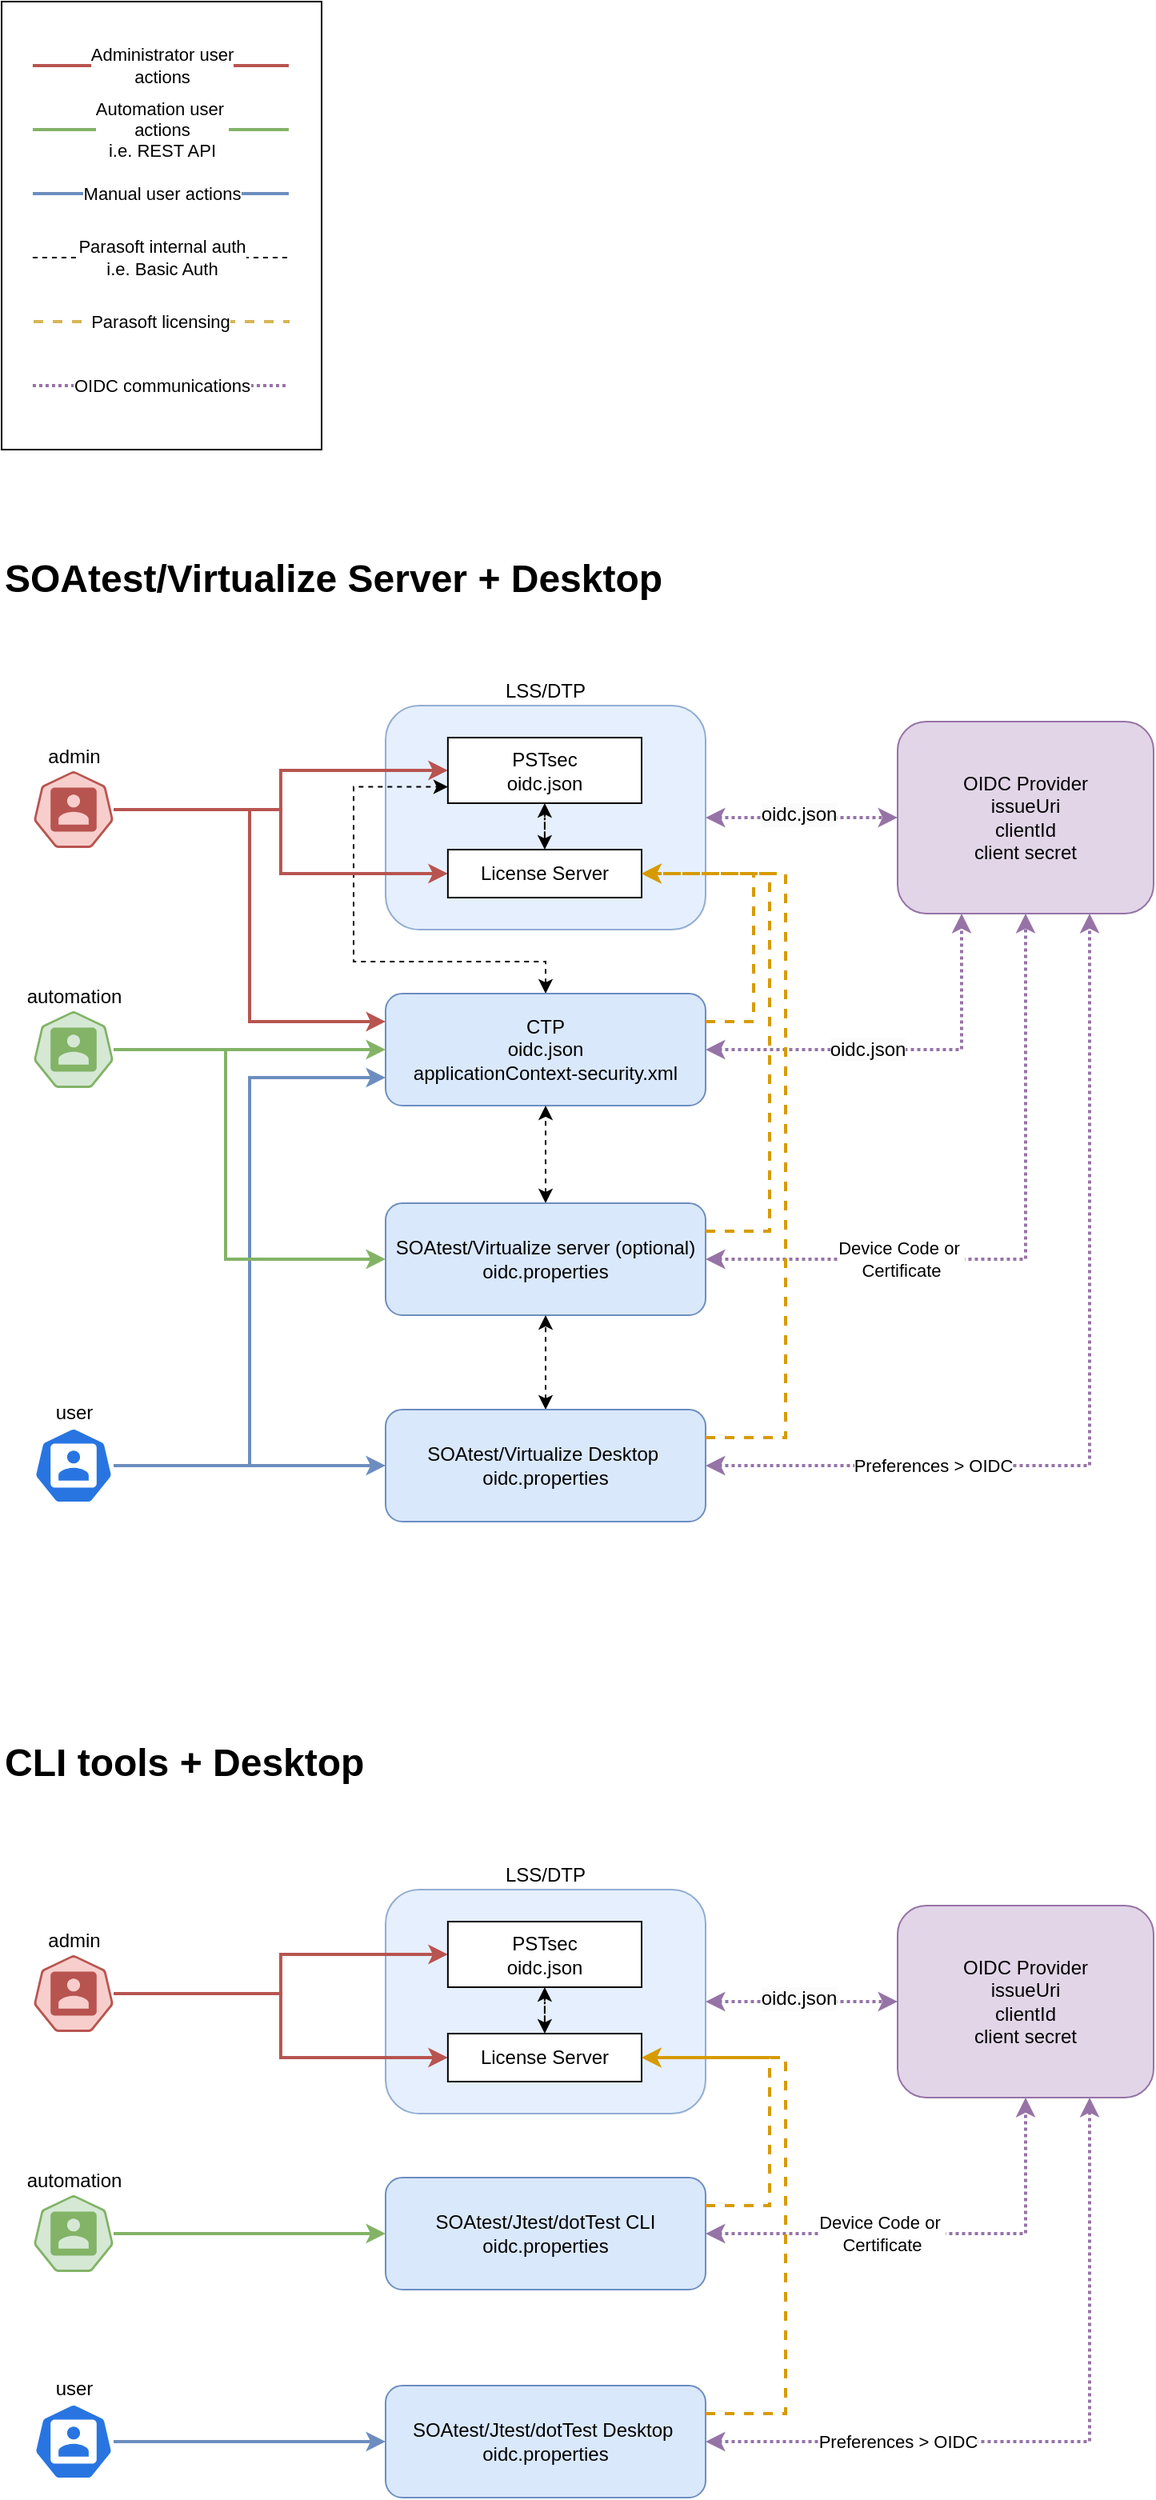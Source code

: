 <mxfile version="25.0.1">
  <diagram name="Page-1" id="zfWgrGRvzGyUHNK5W11o">
    <mxGraphModel dx="1185" dy="1727" grid="1" gridSize="10" guides="1" tooltips="1" connect="1" arrows="1" fold="1" page="1" pageScale="1" pageWidth="850" pageHeight="1100" math="0" shadow="0">
      <root>
        <mxCell id="0" />
        <mxCell id="1" parent="0" />
        <mxCell id="5ql7LLEaY8ut6cnvN6Mg-6" value="LSS/DTP" style="rounded=1;whiteSpace=wrap;html=1;labelPosition=center;verticalLabelPosition=top;align=center;verticalAlign=bottom;opacity=70;fillColor=#dae8fc;strokeColor=#6c8ebf;" parent="1" vertex="1">
          <mxGeometry x="320" y="320" width="200" height="140" as="geometry" />
        </mxCell>
        <mxCell id="sDlZ1h2PksgqAk2rioa3-7" style="edgeStyle=orthogonalEdgeStyle;rounded=0;orthogonalLoop=1;jettySize=auto;html=1;entryX=0;entryY=0.75;entryDx=0;entryDy=0;startArrow=classic;startFill=1;dashed=1;strokeWidth=1;" parent="1" source="5ql7LLEaY8ut6cnvN6Mg-7" target="5ql7LLEaY8ut6cnvN6Mg-5" edge="1">
          <mxGeometry relative="1" as="geometry">
            <Array as="points">
              <mxPoint x="420" y="480" />
              <mxPoint x="300" y="480" />
              <mxPoint x="300" y="371" />
            </Array>
          </mxGeometry>
        </mxCell>
        <mxCell id="sDlZ1h2PksgqAk2rioa3-10" style="edgeStyle=orthogonalEdgeStyle;rounded=0;orthogonalLoop=1;jettySize=auto;html=1;entryX=0.25;entryY=1;entryDx=0;entryDy=0;dashed=1;dashPattern=1 1;startArrow=classic;startFill=1;fillColor=#e1d5e7;strokeColor=#9673a6;strokeWidth=2;" parent="1" source="5ql7LLEaY8ut6cnvN6Mg-7" target="5ql7LLEaY8ut6cnvN6Mg-10" edge="1">
          <mxGeometry relative="1" as="geometry" />
        </mxCell>
        <mxCell id="sDlZ1h2PksgqAk2rioa3-16" value="&lt;span style=&quot;font-size: 12px; text-wrap: wrap; background-color: rgb(251, 251, 251);&quot;&gt;oidc.json&lt;/span&gt;" style="edgeLabel;html=1;align=center;verticalAlign=middle;resizable=0;points=[];" parent="sDlZ1h2PksgqAk2rioa3-10" vertex="1" connectable="0">
          <mxGeometry x="-0.178" relative="1" as="geometry">
            <mxPoint as="offset" />
          </mxGeometry>
        </mxCell>
        <mxCell id="5ql7LLEaY8ut6cnvN6Mg-7" value="CTP&lt;div&gt;&lt;div&gt;oidc.json&lt;/div&gt;&lt;div&gt;applicationContext-security.xml&lt;/div&gt;&lt;/div&gt;" style="rounded=1;whiteSpace=wrap;html=1;fillColor=#dae8fc;strokeColor=#6c8ebf;" parent="1" vertex="1">
          <mxGeometry x="320" y="500" width="200" height="70" as="geometry" />
        </mxCell>
        <mxCell id="sDlZ1h2PksgqAk2rioa3-9" style="edgeStyle=orthogonalEdgeStyle;rounded=0;orthogonalLoop=1;jettySize=auto;html=1;entryX=0.5;entryY=1;entryDx=0;entryDy=0;dashed=1;dashPattern=1 1;startArrow=classic;startFill=1;fillColor=#e1d5e7;strokeColor=#9673a6;strokeWidth=2;" parent="1" source="5ql7LLEaY8ut6cnvN6Mg-9" target="5ql7LLEaY8ut6cnvN6Mg-10" edge="1">
          <mxGeometry relative="1" as="geometry" />
        </mxCell>
        <mxCell id="sDlZ1h2PksgqAk2rioa3-15" value="Device Code or&amp;nbsp;&lt;div&gt;Certificate&lt;/div&gt;" style="edgeLabel;html=1;align=center;verticalAlign=middle;resizable=0;points=[];" parent="sDlZ1h2PksgqAk2rioa3-9" vertex="1" connectable="0">
          <mxGeometry x="-0.237" y="-2" relative="1" as="geometry">
            <mxPoint x="-37" y="-2" as="offset" />
          </mxGeometry>
        </mxCell>
        <mxCell id="sDlZ1h2PksgqAk2rioa3-11" style="edgeStyle=orthogonalEdgeStyle;rounded=0;orthogonalLoop=1;jettySize=auto;html=1;entryX=0.5;entryY=1;entryDx=0;entryDy=0;startArrow=classic;startFill=1;dashed=1;strokeWidth=1;" parent="1" source="5ql7LLEaY8ut6cnvN6Mg-9" target="5ql7LLEaY8ut6cnvN6Mg-7" edge="1">
          <mxGeometry relative="1" as="geometry" />
        </mxCell>
        <mxCell id="5ql7LLEaY8ut6cnvN6Mg-9" value="SOAtest/Virtualize server (optional)&lt;div&gt;&lt;div&gt;&lt;div&gt;oidc.properties&lt;/div&gt;&lt;/div&gt;&lt;/div&gt;" style="rounded=1;whiteSpace=wrap;html=1;fillColor=#dae8fc;strokeColor=#6c8ebf;" parent="1" vertex="1">
          <mxGeometry x="320" y="631" width="200" height="70" as="geometry" />
        </mxCell>
        <mxCell id="5ql7LLEaY8ut6cnvN6Mg-10" value="OIDC Provider&lt;div&gt;issueUri&lt;br&gt;&lt;div&gt;clientId&lt;/div&gt;&lt;div&gt;client secret&lt;/div&gt;&lt;/div&gt;" style="rounded=1;whiteSpace=wrap;html=1;fillColor=#e1d5e7;strokeColor=#9673a6;" parent="1" vertex="1">
          <mxGeometry x="640" y="330" width="160" height="120" as="geometry" />
        </mxCell>
        <mxCell id="sDlZ1h2PksgqAk2rioa3-12" style="edgeStyle=orthogonalEdgeStyle;rounded=0;orthogonalLoop=1;jettySize=auto;html=1;entryX=0;entryY=0.75;entryDx=0;entryDy=0;fillColor=#dae8fc;strokeColor=#6c8ebf;strokeWidth=2;" parent="1" source="5ql7LLEaY8ut6cnvN6Mg-13" target="5ql7LLEaY8ut6cnvN6Mg-7" edge="1">
          <mxGeometry relative="1" as="geometry" />
        </mxCell>
        <mxCell id="5ql7LLEaY8ut6cnvN6Mg-13" value="user" style="aspect=fixed;sketch=0;html=1;dashed=0;whitespace=wrap;fillColor=#2875E2;strokeColor=#ffffff;points=[[0.005,0.63,0],[0.1,0.2,0],[0.9,0.2,0],[0.5,0,0],[0.995,0.63,0],[0.72,0.99,0],[0.5,1,0],[0.28,0.99,0]];shape=mxgraph.kubernetes.icon2;prIcon=user;labelPosition=center;verticalLabelPosition=top;align=center;verticalAlign=bottom;" parent="1" vertex="1">
          <mxGeometry x="100" y="771" width="50" height="48" as="geometry" />
        </mxCell>
        <mxCell id="sDlZ1h2PksgqAk2rioa3-1" style="edgeStyle=orthogonalEdgeStyle;rounded=0;orthogonalLoop=1;jettySize=auto;html=1;entryX=0;entryY=0.5;entryDx=0;entryDy=0;fillColor=#f8cecc;strokeColor=#b85450;strokeWidth=2;" parent="1" source="5ql7LLEaY8ut6cnvN6Mg-17" target="5ql7LLEaY8ut6cnvN6Mg-5" edge="1">
          <mxGeometry relative="1" as="geometry" />
        </mxCell>
        <mxCell id="sDlZ1h2PksgqAk2rioa3-5" style="edgeStyle=orthogonalEdgeStyle;rounded=0;orthogonalLoop=1;jettySize=auto;html=1;entryX=0;entryY=0.5;entryDx=0;entryDy=0;fillColor=#f8cecc;strokeColor=#b85450;strokeWidth=2;" parent="1" source="5ql7LLEaY8ut6cnvN6Mg-17" target="5ql7LLEaY8ut6cnvN6Mg-4" edge="1">
          <mxGeometry relative="1" as="geometry" />
        </mxCell>
        <mxCell id="sDlZ1h2PksgqAk2rioa3-13" style="edgeStyle=orthogonalEdgeStyle;rounded=0;orthogonalLoop=1;jettySize=auto;html=1;entryX=0;entryY=0.25;entryDx=0;entryDy=0;fillColor=#f8cecc;strokeColor=#b85450;strokeWidth=2;" parent="1" source="5ql7LLEaY8ut6cnvN6Mg-17" target="5ql7LLEaY8ut6cnvN6Mg-7" edge="1">
          <mxGeometry relative="1" as="geometry" />
        </mxCell>
        <mxCell id="5ql7LLEaY8ut6cnvN6Mg-17" value="admin" style="aspect=fixed;sketch=0;html=1;dashed=0;whitespace=wrap;fillColor=#f8cecc;strokeColor=#b85450;points=[[0.005,0.63,0],[0.1,0.2,0],[0.9,0.2,0],[0.5,0,0],[0.995,0.63,0],[0.72,0.99,0],[0.5,1,0],[0.28,0.99,0]];shape=mxgraph.kubernetes.icon2;prIcon=user;labelPosition=center;verticalLabelPosition=top;align=center;verticalAlign=bottom;" parent="1" vertex="1">
          <mxGeometry x="100" y="361" width="50" height="48" as="geometry" />
        </mxCell>
        <mxCell id="sDlZ1h2PksgqAk2rioa3-4" style="edgeStyle=orthogonalEdgeStyle;rounded=0;orthogonalLoop=1;jettySize=auto;html=1;fillColor=#fff2cc;strokeColor=#000000;dashed=1;startArrow=classic;startFill=1;" parent="1" source="5ql7LLEaY8ut6cnvN6Mg-4" target="5ql7LLEaY8ut6cnvN6Mg-5" edge="1">
          <mxGeometry relative="1" as="geometry" />
        </mxCell>
        <mxCell id="sDlZ1h2PksgqAk2rioa3-14" style="edgeStyle=orthogonalEdgeStyle;rounded=0;orthogonalLoop=1;jettySize=auto;html=1;entryX=0;entryY=0.5;entryDx=0;entryDy=0;dashed=1;dashPattern=1 1;startArrow=classic;startFill=1;exitX=1;exitY=0.5;exitDx=0;exitDy=0;fillColor=#e1d5e7;strokeColor=#9673a6;strokeWidth=2;" parent="1" source="5ql7LLEaY8ut6cnvN6Mg-6" target="5ql7LLEaY8ut6cnvN6Mg-10" edge="1">
          <mxGeometry relative="1" as="geometry" />
        </mxCell>
        <mxCell id="sDlZ1h2PksgqAk2rioa3-18" value="&lt;div style=&quot;font-size: 12px; text-wrap: wrap; background-color: rgb(251, 251, 251);&quot;&gt;oidc.json&lt;/div&gt;" style="edgeLabel;html=1;align=center;verticalAlign=middle;resizable=0;points=[];" parent="sDlZ1h2PksgqAk2rioa3-14" vertex="1" connectable="0">
          <mxGeometry x="-0.035" y="2" relative="1" as="geometry">
            <mxPoint as="offset" />
          </mxGeometry>
        </mxCell>
        <mxCell id="5ql7LLEaY8ut6cnvN6Mg-4" value="License Server" style="rounded=0;whiteSpace=wrap;html=1;" parent="1" vertex="1">
          <mxGeometry x="358.93" y="410" width="121.07" height="30" as="geometry" />
        </mxCell>
        <mxCell id="5ql7LLEaY8ut6cnvN6Mg-5" value="PSTsec&lt;div&gt;oidc.json&lt;/div&gt;" style="rounded=0;whiteSpace=wrap;html=1;" parent="1" vertex="1">
          <mxGeometry x="358.93" y="340" width="121.07" height="41" as="geometry" />
        </mxCell>
        <mxCell id="sDlZ1h2PksgqAk2rioa3-3" style="edgeStyle=orthogonalEdgeStyle;rounded=0;orthogonalLoop=1;jettySize=auto;html=1;entryX=0;entryY=0.5;entryDx=0;entryDy=0;fillColor=#dae8fc;strokeColor=#6c8ebf;strokeWidth=2;" parent="1" source="5ql7LLEaY8ut6cnvN6Mg-13" target="3Ru9GvfBmVZhPDts_vJh-1" edge="1">
          <mxGeometry relative="1" as="geometry">
            <Array as="points" />
          </mxGeometry>
        </mxCell>
        <mxCell id="sDlZ1h2PksgqAk2rioa3-8" style="edgeStyle=orthogonalEdgeStyle;rounded=0;orthogonalLoop=1;jettySize=auto;html=1;fillColor=#ffe6cc;strokeColor=#d79b00;strokeWidth=2;dashed=1;exitX=1;exitY=0.25;exitDx=0;exitDy=0;entryX=1;entryY=0.5;entryDx=0;entryDy=0;" parent="1" source="5ql7LLEaY8ut6cnvN6Mg-7" target="5ql7LLEaY8ut6cnvN6Mg-4" edge="1">
          <mxGeometry relative="1" as="geometry">
            <mxPoint x="450" y="500" as="sourcePoint" />
            <mxPoint x="450" y="440" as="targetPoint" />
            <Array as="points">
              <mxPoint x="550" y="518" />
              <mxPoint x="550" y="425" />
            </Array>
          </mxGeometry>
        </mxCell>
        <mxCell id="sDlZ1h2PksgqAk2rioa3-21" style="edgeStyle=orthogonalEdgeStyle;rounded=0;orthogonalLoop=1;jettySize=auto;html=1;entryX=0;entryY=0.5;entryDx=0;entryDy=0;fillColor=#d5e8d4;strokeColor=#82b366;strokeWidth=2;" parent="1" source="sDlZ1h2PksgqAk2rioa3-19" target="5ql7LLEaY8ut6cnvN6Mg-7" edge="1">
          <mxGeometry relative="1" as="geometry" />
        </mxCell>
        <mxCell id="sDlZ1h2PksgqAk2rioa3-22" style="edgeStyle=orthogonalEdgeStyle;rounded=0;orthogonalLoop=1;jettySize=auto;html=1;entryX=0;entryY=0.5;entryDx=0;entryDy=0;fillColor=#d5e8d4;strokeColor=#82b366;strokeWidth=2;" parent="1" source="sDlZ1h2PksgqAk2rioa3-19" target="5ql7LLEaY8ut6cnvN6Mg-9" edge="1">
          <mxGeometry relative="1" as="geometry">
            <Array as="points">
              <mxPoint x="220" y="535" />
              <mxPoint x="220" y="666" />
            </Array>
          </mxGeometry>
        </mxCell>
        <mxCell id="sDlZ1h2PksgqAk2rioa3-19" value="automation" style="aspect=fixed;sketch=0;html=1;dashed=0;whitespace=wrap;fillColor=#d5e8d4;strokeColor=#82b366;points=[[0.005,0.63,0],[0.1,0.2,0],[0.9,0.2,0],[0.5,0,0],[0.995,0.63,0],[0.72,0.99,0],[0.5,1,0],[0.28,0.99,0]];shape=mxgraph.kubernetes.icon2;prIcon=user;labelPosition=center;verticalLabelPosition=top;align=center;verticalAlign=bottom;" parent="1" vertex="1">
          <mxGeometry x="100" y="511" width="50" height="48" as="geometry" />
        </mxCell>
        <mxCell id="3Ru9GvfBmVZhPDts_vJh-2" style="edgeStyle=orthogonalEdgeStyle;rounded=0;orthogonalLoop=1;jettySize=auto;html=1;entryX=0.5;entryY=1;entryDx=0;entryDy=0;dashed=1;startArrow=classic;startFill=1;strokeWidth=1;" parent="1" source="3Ru9GvfBmVZhPDts_vJh-1" target="5ql7LLEaY8ut6cnvN6Mg-9" edge="1">
          <mxGeometry relative="1" as="geometry" />
        </mxCell>
        <mxCell id="3Ru9GvfBmVZhPDts_vJh-3" style="edgeStyle=orthogonalEdgeStyle;rounded=0;orthogonalLoop=1;jettySize=auto;html=1;entryX=0.75;entryY=1;entryDx=0;entryDy=0;dashed=1;dashPattern=1 1;fillColor=#e1d5e7;strokeColor=#9673a6;strokeWidth=2;startArrow=classic;startFill=1;" parent="1" source="3Ru9GvfBmVZhPDts_vJh-1" target="5ql7LLEaY8ut6cnvN6Mg-10" edge="1">
          <mxGeometry relative="1" as="geometry" />
        </mxCell>
        <mxCell id="3Ru9GvfBmVZhPDts_vJh-4" value="Preferences &amp;gt; OIDC" style="edgeLabel;html=1;align=center;verticalAlign=middle;resizable=0;points=[];" parent="3Ru9GvfBmVZhPDts_vJh-3" vertex="1" connectable="0">
          <mxGeometry x="-0.388" y="-1" relative="1" as="geometry">
            <mxPoint x="-37" y="-1" as="offset" />
          </mxGeometry>
        </mxCell>
        <mxCell id="3Ru9GvfBmVZhPDts_vJh-1" value="SOAtest/Virtualize Desktop&amp;nbsp;&lt;div&gt;&lt;div&gt;oidc.properties&lt;/div&gt;&lt;/div&gt;" style="rounded=1;whiteSpace=wrap;html=1;fillColor=#dae8fc;strokeColor=#6c8ebf;" parent="1" vertex="1">
          <mxGeometry x="320" y="760" width="200" height="70" as="geometry" />
        </mxCell>
        <mxCell id="3Ru9GvfBmVZhPDts_vJh-6" style="edgeStyle=orthogonalEdgeStyle;rounded=0;orthogonalLoop=1;jettySize=auto;html=1;fillColor=#ffe6cc;strokeColor=#d79b00;strokeWidth=2;dashed=1;entryX=1;entryY=0.5;entryDx=0;entryDy=0;exitX=1;exitY=0.25;exitDx=0;exitDy=0;" parent="1" source="5ql7LLEaY8ut6cnvN6Mg-9" target="5ql7LLEaY8ut6cnvN6Mg-4" edge="1">
          <mxGeometry relative="1" as="geometry">
            <mxPoint x="470" y="520" as="sourcePoint" />
            <mxPoint x="470" y="460" as="targetPoint" />
            <Array as="points">
              <mxPoint x="560" y="649" />
              <mxPoint x="560" y="425" />
            </Array>
          </mxGeometry>
        </mxCell>
        <mxCell id="3Ru9GvfBmVZhPDts_vJh-7" style="edgeStyle=orthogonalEdgeStyle;rounded=0;orthogonalLoop=1;jettySize=auto;html=1;fillColor=#ffe6cc;strokeColor=#d79b00;strokeWidth=2;dashed=1;entryX=1;entryY=0.5;entryDx=0;entryDy=0;exitX=1;exitY=0.25;exitDx=0;exitDy=0;" parent="1" source="3Ru9GvfBmVZhPDts_vJh-1" target="5ql7LLEaY8ut6cnvN6Mg-4" edge="1">
          <mxGeometry relative="1" as="geometry">
            <mxPoint x="530" y="659" as="sourcePoint" />
            <mxPoint x="490" y="435" as="targetPoint" />
            <Array as="points">
              <mxPoint x="570" y="778" />
              <mxPoint x="570" y="425" />
            </Array>
          </mxGeometry>
        </mxCell>
        <mxCell id="3Ru9GvfBmVZhPDts_vJh-17" value="" style="group" parent="1" vertex="1" connectable="0">
          <mxGeometry x="80" y="-120" width="200" height="280" as="geometry" />
        </mxCell>
        <mxCell id="3Ru9GvfBmVZhPDts_vJh-12" value="" style="rounded=0;whiteSpace=wrap;html=1;" parent="3Ru9GvfBmVZhPDts_vJh-17" vertex="1">
          <mxGeometry width="200" height="280" as="geometry" />
        </mxCell>
        <mxCell id="sDlZ1h2PksgqAk2rioa3-23" value="" style="endArrow=none;html=1;rounded=0;strokeWidth=2;fillColor=#f8cecc;strokeColor=#b85450;" parent="3Ru9GvfBmVZhPDts_vJh-17" edge="1">
          <mxGeometry width="50" height="50" relative="1" as="geometry">
            <mxPoint x="19.47" y="40" as="sourcePoint" />
            <mxPoint x="179.47" y="40" as="targetPoint" />
          </mxGeometry>
        </mxCell>
        <mxCell id="sDlZ1h2PksgqAk2rioa3-26" value="Administrator user&lt;div&gt;actions&lt;/div&gt;" style="edgeLabel;html=1;align=center;verticalAlign=middle;resizable=0;points=[];" parent="sDlZ1h2PksgqAk2rioa3-23" vertex="1" connectable="0">
          <mxGeometry y="-2" relative="1" as="geometry">
            <mxPoint y="-2" as="offset" />
          </mxGeometry>
        </mxCell>
        <mxCell id="sDlZ1h2PksgqAk2rioa3-27" value="" style="endArrow=none;html=1;rounded=0;strokeWidth=2;fillColor=#d5e8d4;strokeColor=#82b366;" parent="3Ru9GvfBmVZhPDts_vJh-17" edge="1">
          <mxGeometry width="50" height="50" relative="1" as="geometry">
            <mxPoint x="19.47" y="80" as="sourcePoint" />
            <mxPoint x="179.47" y="80" as="targetPoint" />
          </mxGeometry>
        </mxCell>
        <mxCell id="sDlZ1h2PksgqAk2rioa3-28" value="Automation user&amp;nbsp;&lt;div&gt;actions&lt;/div&gt;&lt;div&gt;i.e. REST API&lt;/div&gt;" style="edgeLabel;html=1;align=center;verticalAlign=middle;resizable=0;points=[];" parent="sDlZ1h2PksgqAk2rioa3-27" vertex="1" connectable="0">
          <mxGeometry y="-2" relative="1" as="geometry">
            <mxPoint y="-2" as="offset" />
          </mxGeometry>
        </mxCell>
        <mxCell id="sDlZ1h2PksgqAk2rioa3-29" value="" style="endArrow=none;html=1;rounded=0;strokeWidth=2;fillColor=#dae8fc;strokeColor=#6c8ebf;" parent="3Ru9GvfBmVZhPDts_vJh-17" edge="1">
          <mxGeometry width="50" height="50" relative="1" as="geometry">
            <mxPoint x="19.47" y="120" as="sourcePoint" />
            <mxPoint x="179.47" y="120" as="targetPoint" />
          </mxGeometry>
        </mxCell>
        <mxCell id="sDlZ1h2PksgqAk2rioa3-30" value="Manual user actions" style="edgeLabel;html=1;align=center;verticalAlign=middle;resizable=0;points=[];" parent="sDlZ1h2PksgqAk2rioa3-29" vertex="1" connectable="0">
          <mxGeometry y="-2" relative="1" as="geometry">
            <mxPoint y="-2" as="offset" />
          </mxGeometry>
        </mxCell>
        <mxCell id="sDlZ1h2PksgqAk2rioa3-32" value="" style="endArrow=none;html=1;rounded=0;dashed=1;" parent="3Ru9GvfBmVZhPDts_vJh-17" edge="1">
          <mxGeometry width="50" height="50" relative="1" as="geometry">
            <mxPoint x="19.47" y="160" as="sourcePoint" />
            <mxPoint x="179.47" y="160" as="targetPoint" />
          </mxGeometry>
        </mxCell>
        <mxCell id="sDlZ1h2PksgqAk2rioa3-33" value="Parasoft internal auth&lt;div&gt;i.e. Basic Auth&lt;/div&gt;" style="edgeLabel;html=1;align=center;verticalAlign=middle;resizable=0;points=[];" parent="sDlZ1h2PksgqAk2rioa3-32" vertex="1" connectable="0">
          <mxGeometry y="-2" relative="1" as="geometry">
            <mxPoint y="-2" as="offset" />
          </mxGeometry>
        </mxCell>
        <mxCell id="sDlZ1h2PksgqAk2rioa3-34" value="" style="endArrow=none;html=1;rounded=0;dashed=1;dashPattern=1 1;fillColor=#e1d5e7;strokeColor=#9673a6;strokeWidth=2;" parent="3Ru9GvfBmVZhPDts_vJh-17" edge="1">
          <mxGeometry width="50" height="50" relative="1" as="geometry">
            <mxPoint x="19.47" y="240" as="sourcePoint" />
            <mxPoint x="179.47" y="240" as="targetPoint" />
          </mxGeometry>
        </mxCell>
        <mxCell id="sDlZ1h2PksgqAk2rioa3-35" value="OIDC communications" style="edgeLabel;html=1;align=center;verticalAlign=middle;resizable=0;points=[];" parent="sDlZ1h2PksgqAk2rioa3-34" vertex="1" connectable="0">
          <mxGeometry y="-2" relative="1" as="geometry">
            <mxPoint y="-2" as="offset" />
          </mxGeometry>
        </mxCell>
        <mxCell id="3Ru9GvfBmVZhPDts_vJh-9" value="" style="endArrow=none;dashed=1;html=1;rounded=0;fillColor=#fff2cc;strokeColor=#D6B656;strokeWidth=2;" parent="3Ru9GvfBmVZhPDts_vJh-17" edge="1">
          <mxGeometry width="50" height="50" relative="1" as="geometry">
            <mxPoint x="20" y="200" as="sourcePoint" />
            <mxPoint x="180" y="200" as="targetPoint" />
          </mxGeometry>
        </mxCell>
        <mxCell id="3Ru9GvfBmVZhPDts_vJh-11" value="Parasoft licensing" style="edgeLabel;html=1;align=center;verticalAlign=middle;resizable=0;points=[];" parent="3Ru9GvfBmVZhPDts_vJh-9" vertex="1" connectable="0">
          <mxGeometry x="-0.013" relative="1" as="geometry">
            <mxPoint as="offset" />
          </mxGeometry>
        </mxCell>
        <mxCell id="fieT1PQ-ukPKoaHenzCO-1" value="LSS/DTP" style="rounded=1;whiteSpace=wrap;html=1;labelPosition=center;verticalLabelPosition=top;align=center;verticalAlign=bottom;opacity=70;fillColor=#dae8fc;strokeColor=#6c8ebf;" parent="1" vertex="1">
          <mxGeometry x="320" y="1060" width="200" height="140" as="geometry" />
        </mxCell>
        <mxCell id="fieT1PQ-ukPKoaHenzCO-6" style="edgeStyle=orthogonalEdgeStyle;rounded=0;orthogonalLoop=1;jettySize=auto;html=1;entryX=0.5;entryY=1;entryDx=0;entryDy=0;dashed=1;dashPattern=1 1;startArrow=classic;startFill=1;fillColor=#e1d5e7;strokeColor=#9673a6;strokeWidth=2;" parent="1" source="fieT1PQ-ukPKoaHenzCO-9" target="fieT1PQ-ukPKoaHenzCO-10" edge="1">
          <mxGeometry relative="1" as="geometry" />
        </mxCell>
        <mxCell id="fieT1PQ-ukPKoaHenzCO-7" value="Device Code or&amp;nbsp;&lt;div&gt;Certificate&lt;/div&gt;" style="edgeLabel;html=1;align=center;verticalAlign=middle;resizable=0;points=[];" parent="fieT1PQ-ukPKoaHenzCO-6" vertex="1" connectable="0">
          <mxGeometry x="-0.237" y="-2" relative="1" as="geometry">
            <mxPoint x="1" y="-2" as="offset" />
          </mxGeometry>
        </mxCell>
        <mxCell id="fieT1PQ-ukPKoaHenzCO-9" value="&lt;div&gt;SOAtest/Jtest/dotTest CLI&lt;br&gt;&lt;div&gt;&lt;div&gt;oidc.properties&lt;/div&gt;&lt;/div&gt;&lt;/div&gt;" style="rounded=1;whiteSpace=wrap;html=1;fillColor=#dae8fc;strokeColor=#6c8ebf;" parent="1" vertex="1">
          <mxGeometry x="320" y="1240" width="200" height="70" as="geometry" />
        </mxCell>
        <mxCell id="fieT1PQ-ukPKoaHenzCO-10" value="OIDC Provider&lt;div&gt;issueUri&lt;br&gt;&lt;div&gt;clientId&lt;/div&gt;&lt;div&gt;client secret&lt;/div&gt;&lt;/div&gt;" style="rounded=1;whiteSpace=wrap;html=1;fillColor=#e1d5e7;strokeColor=#9673a6;" parent="1" vertex="1">
          <mxGeometry x="640" y="1070" width="160" height="120" as="geometry" />
        </mxCell>
        <mxCell id="fieT1PQ-ukPKoaHenzCO-12" value="user" style="aspect=fixed;sketch=0;html=1;dashed=0;whitespace=wrap;fillColor=#2875E2;strokeColor=#ffffff;points=[[0.005,0.63,0],[0.1,0.2,0],[0.9,0.2,0],[0.5,0,0],[0.995,0.63,0],[0.72,0.99,0],[0.5,1,0],[0.28,0.99,0]];shape=mxgraph.kubernetes.icon2;prIcon=user;labelPosition=center;verticalLabelPosition=top;align=center;verticalAlign=bottom;" parent="1" vertex="1">
          <mxGeometry x="100" y="1381" width="50" height="48" as="geometry" />
        </mxCell>
        <mxCell id="fieT1PQ-ukPKoaHenzCO-13" style="edgeStyle=orthogonalEdgeStyle;rounded=0;orthogonalLoop=1;jettySize=auto;html=1;entryX=0;entryY=0.5;entryDx=0;entryDy=0;fillColor=#f8cecc;strokeColor=#b85450;strokeWidth=2;" parent="1" source="fieT1PQ-ukPKoaHenzCO-16" target="fieT1PQ-ukPKoaHenzCO-21" edge="1">
          <mxGeometry relative="1" as="geometry" />
        </mxCell>
        <mxCell id="fieT1PQ-ukPKoaHenzCO-14" style="edgeStyle=orthogonalEdgeStyle;rounded=0;orthogonalLoop=1;jettySize=auto;html=1;entryX=0;entryY=0.5;entryDx=0;entryDy=0;fillColor=#f8cecc;strokeColor=#b85450;strokeWidth=2;" parent="1" source="fieT1PQ-ukPKoaHenzCO-16" target="fieT1PQ-ukPKoaHenzCO-20" edge="1">
          <mxGeometry relative="1" as="geometry" />
        </mxCell>
        <mxCell id="fieT1PQ-ukPKoaHenzCO-16" value="admin" style="aspect=fixed;sketch=0;html=1;dashed=0;whitespace=wrap;fillColor=#f8cecc;strokeColor=#b85450;points=[[0.005,0.63,0],[0.1,0.2,0],[0.9,0.2,0],[0.5,0,0],[0.995,0.63,0],[0.72,0.99,0],[0.5,1,0],[0.28,0.99,0]];shape=mxgraph.kubernetes.icon2;prIcon=user;labelPosition=center;verticalLabelPosition=top;align=center;verticalAlign=bottom;" parent="1" vertex="1">
          <mxGeometry x="100" y="1101" width="50" height="48" as="geometry" />
        </mxCell>
        <mxCell id="fieT1PQ-ukPKoaHenzCO-17" style="edgeStyle=orthogonalEdgeStyle;rounded=0;orthogonalLoop=1;jettySize=auto;html=1;fillColor=#fff2cc;strokeColor=#000000;dashed=1;startArrow=classic;startFill=1;" parent="1" source="fieT1PQ-ukPKoaHenzCO-20" target="fieT1PQ-ukPKoaHenzCO-21" edge="1">
          <mxGeometry relative="1" as="geometry" />
        </mxCell>
        <mxCell id="fieT1PQ-ukPKoaHenzCO-18" style="edgeStyle=orthogonalEdgeStyle;rounded=0;orthogonalLoop=1;jettySize=auto;html=1;entryX=0;entryY=0.5;entryDx=0;entryDy=0;dashed=1;dashPattern=1 1;startArrow=classic;startFill=1;exitX=1;exitY=0.5;exitDx=0;exitDy=0;fillColor=#e1d5e7;strokeColor=#9673a6;strokeWidth=2;" parent="1" source="fieT1PQ-ukPKoaHenzCO-1" target="fieT1PQ-ukPKoaHenzCO-10" edge="1">
          <mxGeometry relative="1" as="geometry" />
        </mxCell>
        <mxCell id="fieT1PQ-ukPKoaHenzCO-19" value="&lt;div style=&quot;font-size: 12px; text-wrap: wrap; background-color: rgb(251, 251, 251);&quot;&gt;oidc.json&lt;/div&gt;" style="edgeLabel;html=1;align=center;verticalAlign=middle;resizable=0;points=[];" parent="fieT1PQ-ukPKoaHenzCO-18" vertex="1" connectable="0">
          <mxGeometry x="-0.035" y="2" relative="1" as="geometry">
            <mxPoint as="offset" />
          </mxGeometry>
        </mxCell>
        <mxCell id="fieT1PQ-ukPKoaHenzCO-20" value="License Server" style="rounded=0;whiteSpace=wrap;html=1;" parent="1" vertex="1">
          <mxGeometry x="358.93" y="1150" width="121.07" height="30" as="geometry" />
        </mxCell>
        <mxCell id="fieT1PQ-ukPKoaHenzCO-21" value="PSTsec&lt;div&gt;oidc.json&lt;/div&gt;" style="rounded=0;whiteSpace=wrap;html=1;" parent="1" vertex="1">
          <mxGeometry x="358.93" y="1080" width="121.07" height="41" as="geometry" />
        </mxCell>
        <mxCell id="fieT1PQ-ukPKoaHenzCO-22" style="edgeStyle=orthogonalEdgeStyle;rounded=0;orthogonalLoop=1;jettySize=auto;html=1;entryX=0;entryY=0.5;entryDx=0;entryDy=0;fillColor=#dae8fc;strokeColor=#6c8ebf;strokeWidth=2;" parent="1" source="fieT1PQ-ukPKoaHenzCO-12" target="fieT1PQ-ukPKoaHenzCO-30" edge="1">
          <mxGeometry relative="1" as="geometry">
            <Array as="points" />
          </mxGeometry>
        </mxCell>
        <mxCell id="fieT1PQ-ukPKoaHenzCO-25" style="edgeStyle=orthogonalEdgeStyle;rounded=0;orthogonalLoop=1;jettySize=auto;html=1;entryX=0;entryY=0.5;entryDx=0;entryDy=0;fillColor=#d5e8d4;strokeColor=#82b366;strokeWidth=2;" parent="1" source="fieT1PQ-ukPKoaHenzCO-26" target="fieT1PQ-ukPKoaHenzCO-9" edge="1">
          <mxGeometry relative="1" as="geometry">
            <Array as="points">
              <mxPoint x="280" y="1275" />
              <mxPoint x="280" y="1275" />
            </Array>
          </mxGeometry>
        </mxCell>
        <mxCell id="fieT1PQ-ukPKoaHenzCO-26" value="automation" style="aspect=fixed;sketch=0;html=1;dashed=0;whitespace=wrap;fillColor=#d5e8d4;strokeColor=#82b366;points=[[0.005,0.63,0],[0.1,0.2,0],[0.9,0.2,0],[0.5,0,0],[0.995,0.63,0],[0.72,0.99,0],[0.5,1,0],[0.28,0.99,0]];shape=mxgraph.kubernetes.icon2;prIcon=user;labelPosition=center;verticalLabelPosition=top;align=center;verticalAlign=bottom;" parent="1" vertex="1">
          <mxGeometry x="100" y="1251" width="50" height="48" as="geometry" />
        </mxCell>
        <mxCell id="fieT1PQ-ukPKoaHenzCO-28" style="edgeStyle=orthogonalEdgeStyle;rounded=0;orthogonalLoop=1;jettySize=auto;html=1;entryX=0.75;entryY=1;entryDx=0;entryDy=0;dashed=1;dashPattern=1 1;fillColor=#e1d5e7;strokeColor=#9673a6;strokeWidth=2;startArrow=classic;startFill=1;" parent="1" source="fieT1PQ-ukPKoaHenzCO-30" target="fieT1PQ-ukPKoaHenzCO-10" edge="1">
          <mxGeometry relative="1" as="geometry" />
        </mxCell>
        <mxCell id="fieT1PQ-ukPKoaHenzCO-29" value="Preferences &amp;gt; OIDC" style="edgeLabel;html=1;align=center;verticalAlign=middle;resizable=0;points=[];" parent="fieT1PQ-ukPKoaHenzCO-28" vertex="1" connectable="0">
          <mxGeometry x="-0.388" y="-1" relative="1" as="geometry">
            <mxPoint x="-19" y="-1" as="offset" />
          </mxGeometry>
        </mxCell>
        <mxCell id="fieT1PQ-ukPKoaHenzCO-30" value="SOAtest/Jtest/dotTest Desktop&amp;nbsp;&lt;div&gt;&lt;div&gt;oidc.properties&lt;/div&gt;&lt;/div&gt;" style="rounded=1;whiteSpace=wrap;html=1;fillColor=#dae8fc;strokeColor=#6c8ebf;" parent="1" vertex="1">
          <mxGeometry x="320" y="1370" width="200" height="70" as="geometry" />
        </mxCell>
        <mxCell id="fieT1PQ-ukPKoaHenzCO-31" style="edgeStyle=orthogonalEdgeStyle;rounded=0;orthogonalLoop=1;jettySize=auto;html=1;fillColor=#ffe6cc;strokeColor=#d79b00;strokeWidth=2;dashed=1;entryX=1;entryY=0.5;entryDx=0;entryDy=0;exitX=1;exitY=0.25;exitDx=0;exitDy=0;" parent="1" source="fieT1PQ-ukPKoaHenzCO-9" target="fieT1PQ-ukPKoaHenzCO-20" edge="1">
          <mxGeometry relative="1" as="geometry">
            <mxPoint x="470" y="1260" as="sourcePoint" />
            <mxPoint x="470" y="1200" as="targetPoint" />
            <Array as="points">
              <mxPoint x="560" y="1258" />
              <mxPoint x="560" y="1165" />
            </Array>
          </mxGeometry>
        </mxCell>
        <mxCell id="fieT1PQ-ukPKoaHenzCO-32" style="edgeStyle=orthogonalEdgeStyle;rounded=0;orthogonalLoop=1;jettySize=auto;html=1;fillColor=#ffe6cc;strokeColor=#d79b00;strokeWidth=2;dashed=1;entryX=1;entryY=0.5;entryDx=0;entryDy=0;exitX=1;exitY=0.25;exitDx=0;exitDy=0;" parent="1" source="fieT1PQ-ukPKoaHenzCO-30" target="fieT1PQ-ukPKoaHenzCO-20" edge="1">
          <mxGeometry relative="1" as="geometry">
            <mxPoint x="530" y="1399" as="sourcePoint" />
            <mxPoint x="490" y="1175" as="targetPoint" />
            <Array as="points">
              <mxPoint x="570" y="1388" />
              <mxPoint x="570" y="1165" />
            </Array>
          </mxGeometry>
        </mxCell>
        <mxCell id="i5ahECrliiDfvgsjsJy0-2" value="&lt;h1 style=&quot;margin-top: 0px;&quot;&gt;SOAtest/Virtualize Server + Desktop&lt;/h1&gt;" style="text;html=1;whiteSpace=wrap;overflow=hidden;rounded=0;" parent="1" vertex="1">
          <mxGeometry x="80" y="220" width="510" height="60" as="geometry" />
        </mxCell>
        <mxCell id="i5ahECrliiDfvgsjsJy0-3" value="&lt;h1 style=&quot;margin-top: 0px;&quot;&gt;CLI tools + Desktop&lt;/h1&gt;" style="text;html=1;whiteSpace=wrap;overflow=hidden;rounded=0;" parent="1" vertex="1">
          <mxGeometry x="80" y="960" width="540" height="120" as="geometry" />
        </mxCell>
      </root>
    </mxGraphModel>
  </diagram>
</mxfile>
